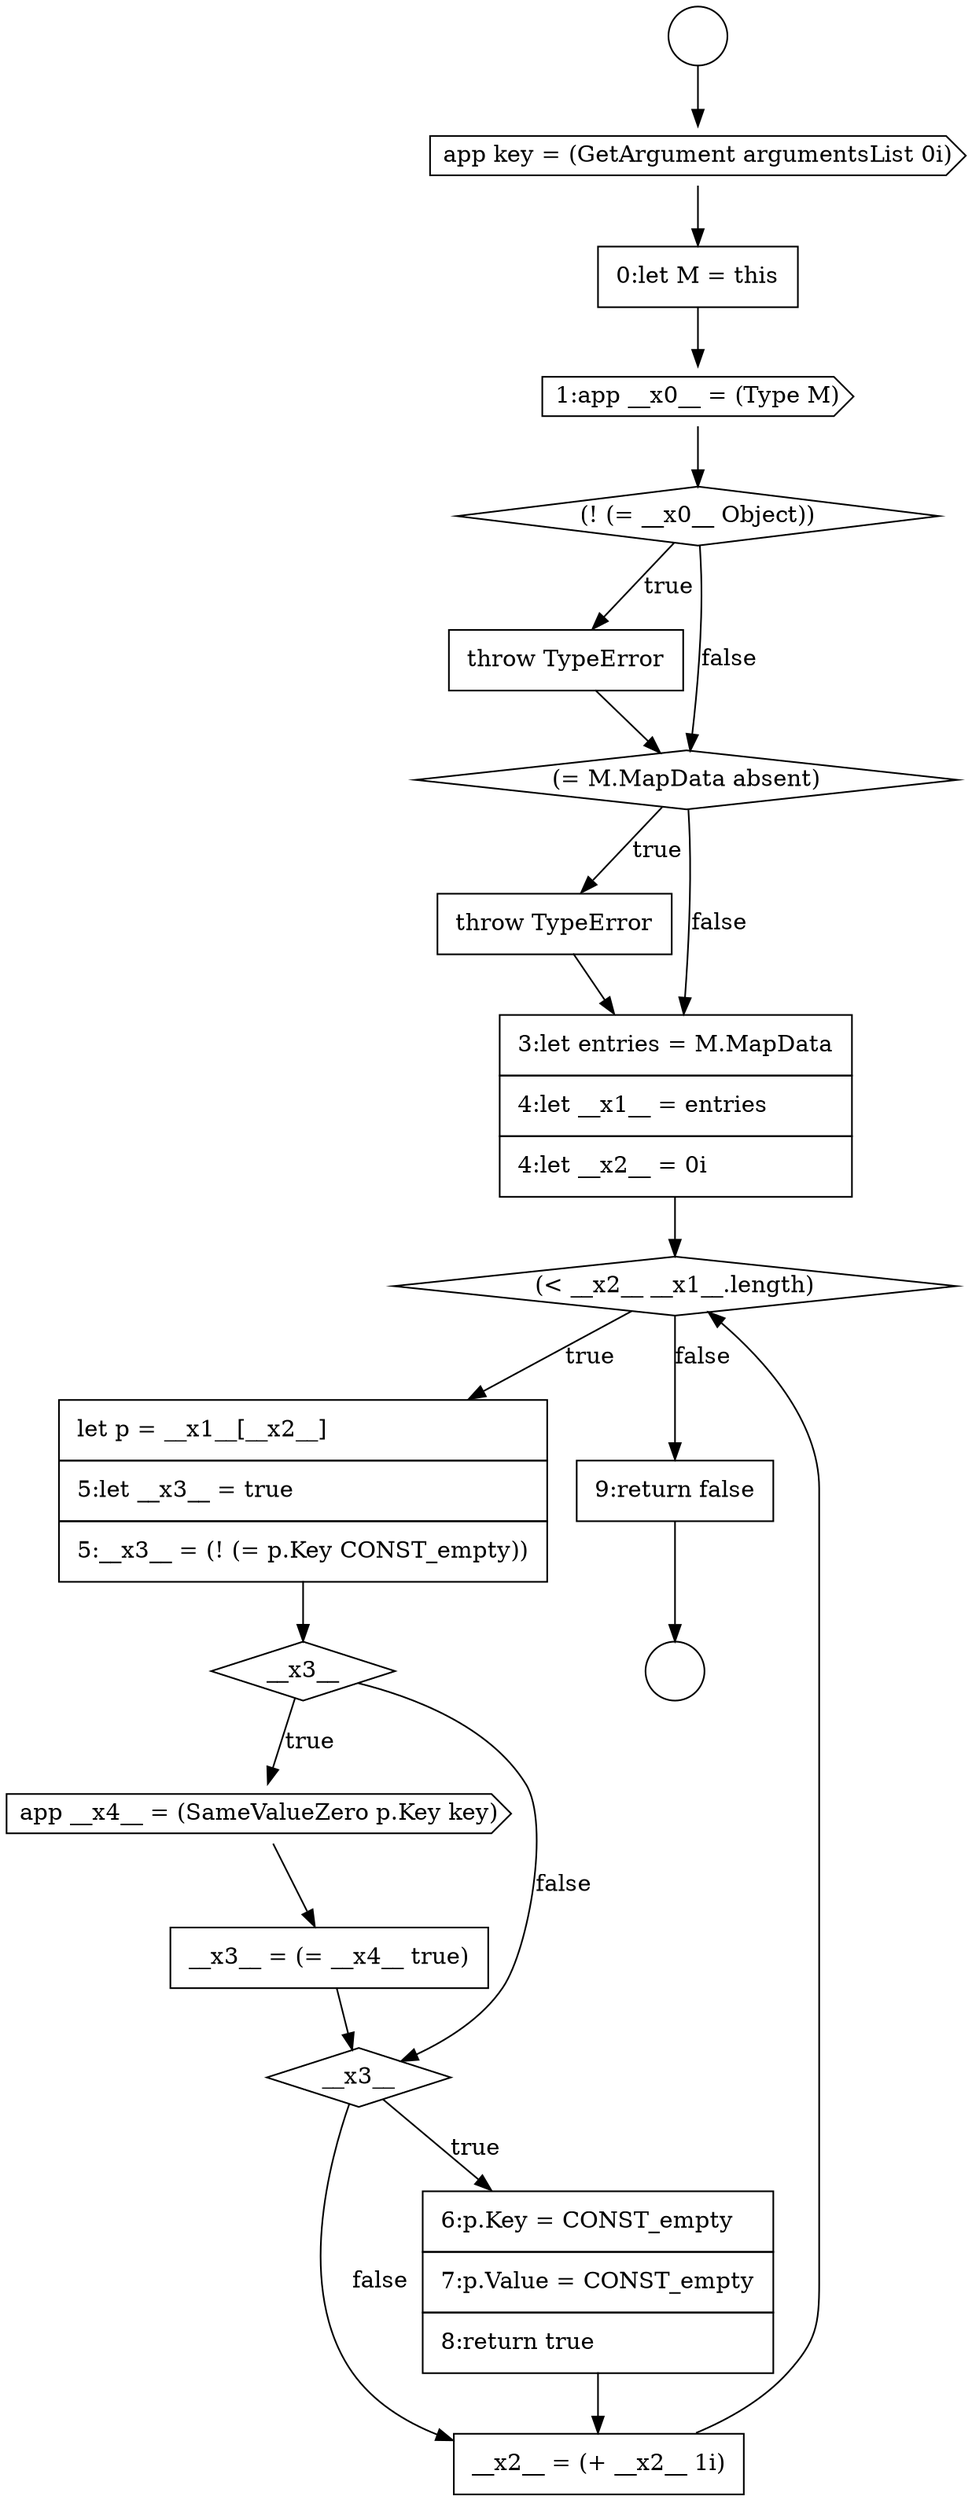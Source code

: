 digraph {
  node15889 [shape=diamond, label=<<font color="black">(&lt; __x2__ __x1__.length)</font>> color="black" fillcolor="white" style=filled]
  node15885 [shape=none, margin=0, label=<<font color="black">
    <table border="0" cellborder="1" cellspacing="0" cellpadding="10">
      <tr><td align="left">throw TypeError</td></tr>
    </table>
  </font>> color="black" fillcolor="white" style=filled]
  node15881 [shape=cds, label=<<font color="black">app key = (GetArgument argumentsList 0i)</font>> color="black" fillcolor="white" style=filled]
  node15893 [shape=none, margin=0, label=<<font color="black">
    <table border="0" cellborder="1" cellspacing="0" cellpadding="10">
      <tr><td align="left">__x3__ = (= __x4__ true)</td></tr>
    </table>
  </font>> color="black" fillcolor="white" style=filled]
  node15892 [shape=cds, label=<<font color="black">app __x4__ = (SameValueZero p.Key key)</font>> color="black" fillcolor="white" style=filled]
  node15886 [shape=diamond, label=<<font color="black">(= M.MapData absent)</font>> color="black" fillcolor="white" style=filled]
  node15896 [shape=none, margin=0, label=<<font color="black">
    <table border="0" cellborder="1" cellspacing="0" cellpadding="10">
      <tr><td align="left">__x2__ = (+ __x2__ 1i)</td></tr>
    </table>
  </font>> color="black" fillcolor="white" style=filled]
  node15887 [shape=none, margin=0, label=<<font color="black">
    <table border="0" cellborder="1" cellspacing="0" cellpadding="10">
      <tr><td align="left">throw TypeError</td></tr>
    </table>
  </font>> color="black" fillcolor="white" style=filled]
  node15895 [shape=none, margin=0, label=<<font color="black">
    <table border="0" cellborder="1" cellspacing="0" cellpadding="10">
      <tr><td align="left">6:p.Key = CONST_empty</td></tr>
      <tr><td align="left">7:p.Value = CONST_empty</td></tr>
      <tr><td align="left">8:return true</td></tr>
    </table>
  </font>> color="black" fillcolor="white" style=filled]
  node15890 [shape=none, margin=0, label=<<font color="black">
    <table border="0" cellborder="1" cellspacing="0" cellpadding="10">
      <tr><td align="left">let p = __x1__[__x2__]</td></tr>
      <tr><td align="left">5:let __x3__ = true</td></tr>
      <tr><td align="left">5:__x3__ = (! (= p.Key CONST_empty))</td></tr>
    </table>
  </font>> color="black" fillcolor="white" style=filled]
  node15894 [shape=diamond, label=<<font color="black">__x3__</font>> color="black" fillcolor="white" style=filled]
  node15882 [shape=none, margin=0, label=<<font color="black">
    <table border="0" cellborder="1" cellspacing="0" cellpadding="10">
      <tr><td align="left">0:let M = this</td></tr>
    </table>
  </font>> color="black" fillcolor="white" style=filled]
  node15897 [shape=none, margin=0, label=<<font color="black">
    <table border="0" cellborder="1" cellspacing="0" cellpadding="10">
      <tr><td align="left">9:return false</td></tr>
    </table>
  </font>> color="black" fillcolor="white" style=filled]
  node15880 [shape=circle label=" " color="black" fillcolor="white" style=filled]
  node15891 [shape=diamond, label=<<font color="black">__x3__</font>> color="black" fillcolor="white" style=filled]
  node15883 [shape=cds, label=<<font color="black">1:app __x0__ = (Type M)</font>> color="black" fillcolor="white" style=filled]
  node15888 [shape=none, margin=0, label=<<font color="black">
    <table border="0" cellborder="1" cellspacing="0" cellpadding="10">
      <tr><td align="left">3:let entries = M.MapData</td></tr>
      <tr><td align="left">4:let __x1__ = entries</td></tr>
      <tr><td align="left">4:let __x2__ = 0i</td></tr>
    </table>
  </font>> color="black" fillcolor="white" style=filled]
  node15884 [shape=diamond, label=<<font color="black">(! (= __x0__ Object))</font>> color="black" fillcolor="white" style=filled]
  node15879 [shape=circle label=" " color="black" fillcolor="white" style=filled]
  node15896 -> node15889 [ color="black"]
  node15892 -> node15893 [ color="black"]
  node15883 -> node15884 [ color="black"]
  node15895 -> node15896 [ color="black"]
  node15888 -> node15889 [ color="black"]
  node15879 -> node15881 [ color="black"]
  node15885 -> node15886 [ color="black"]
  node15886 -> node15887 [label=<<font color="black">true</font>> color="black"]
  node15886 -> node15888 [label=<<font color="black">false</font>> color="black"]
  node15894 -> node15895 [label=<<font color="black">true</font>> color="black"]
  node15894 -> node15896 [label=<<font color="black">false</font>> color="black"]
  node15891 -> node15892 [label=<<font color="black">true</font>> color="black"]
  node15891 -> node15894 [label=<<font color="black">false</font>> color="black"]
  node15889 -> node15890 [label=<<font color="black">true</font>> color="black"]
  node15889 -> node15897 [label=<<font color="black">false</font>> color="black"]
  node15897 -> node15880 [ color="black"]
  node15893 -> node15894 [ color="black"]
  node15881 -> node15882 [ color="black"]
  node15890 -> node15891 [ color="black"]
  node15887 -> node15888 [ color="black"]
  node15884 -> node15885 [label=<<font color="black">true</font>> color="black"]
  node15884 -> node15886 [label=<<font color="black">false</font>> color="black"]
  node15882 -> node15883 [ color="black"]
}
